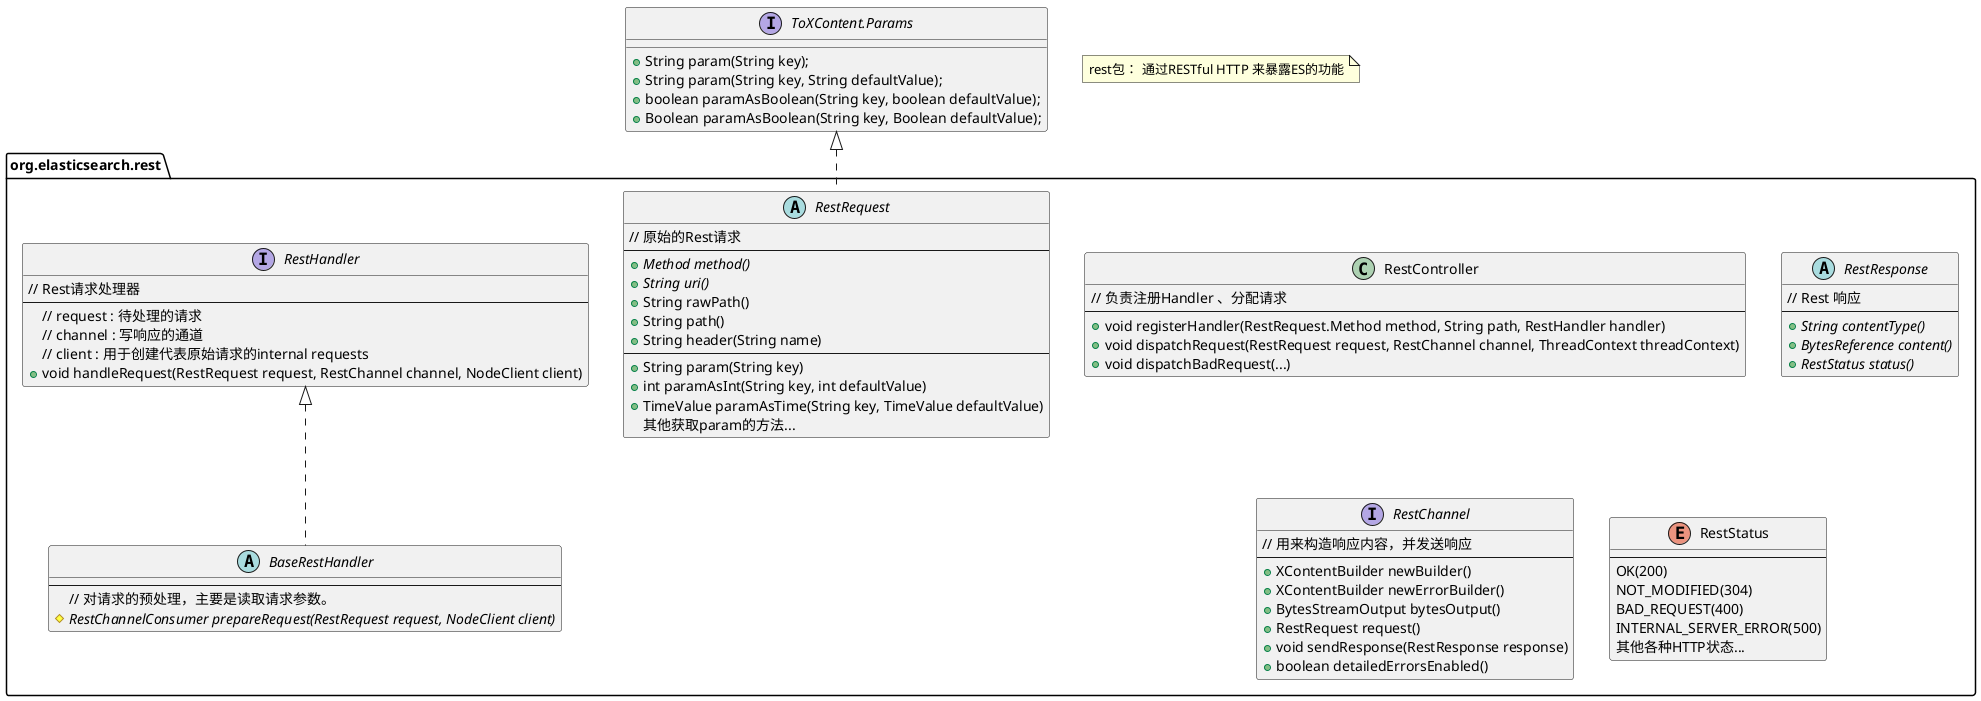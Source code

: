 @startuml

set namespaceSeparator ::

note as N1
rest包： 通过RESTful HTTP 来暴露ES的功能
end note

interface ToXContent.Params{
    +String param(String key);
    +String param(String key, String defaultValue);
    +boolean paramAsBoolean(String key, boolean defaultValue);
    +Boolean paramAsBoolean(String key, Boolean defaultValue);
}


package org.elasticsearch.rest{
    class RestController{
        // 负责注册Handler 、分配请求
        ---
        +void registerHandler(RestRequest.Method method, String path, RestHandler handler)
        +void dispatchRequest(RestRequest request, RestChannel channel, ThreadContext threadContext)
        +void dispatchBadRequest(...)
    }

    abstract class RestRequest implements ::ToXContent.Params{
        // 原始的Rest请求
        ---
        +{abstract} Method method()
        +{abstract} String uri()
        +String rawPath()
        +String path()
        +String header(String name)
        ---
        +String param(String key)
        +int paramAsInt(String key, int defaultValue)
        +TimeValue paramAsTime(String key, TimeValue defaultValue)
        其他获取param的方法...
    }

    abstract class RestResponse{
        // Rest 响应
        ---
        +{abstract} String contentType()
        +{abstract} BytesReference content()
        +{abstract} RestStatus status()
    }

    interface RestChannel{
        // 用来构造响应内容，并发送响应
        ---
        +XContentBuilder newBuilder()
        +XContentBuilder newErrorBuilder()
        +BytesStreamOutput bytesOutput()
        +RestRequest request()
        +void sendResponse(RestResponse response)
        +boolean detailedErrorsEnabled()
    }

    interface RestHandler{
        // Rest请求处理器
        ---
        // request : 待处理的请求
        // channel : 写响应的通道
        // client : 用于创建代表原始请求的internal requests
        +void handleRequest(RestRequest request, RestChannel channel, NodeClient client)
    }

    abstract class BaseRestHandler implements RestHandler{
        ---
        // 对请求的预处理，主要是读取请求参数。
        #{abstract} RestChannelConsumer prepareRequest(RestRequest request, NodeClient client)
    }

    enum RestStatus{
        ---
        OK(200)
        NOT_MODIFIED(304)
        BAD_REQUEST(400)
        INTERNAL_SERVER_ERROR(500)
        其他各种HTTP状态...
    }
}
@enduml